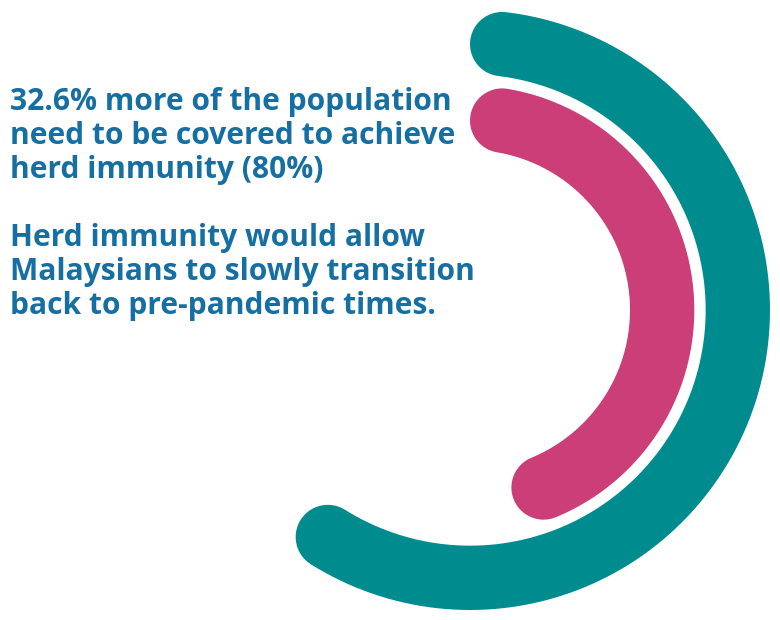 {
    "$sIDema": "https://vega.github.io/sIDema/vega/v5.json",
    "width": 300,
    "height": 300,
    "padding": 5,
  
  "signals": [
      {
        "name": "startAngle", "value": 0
      },
      {
        "name": "endAngle", "value": 4
      },
      {
        "name": "padAngle", "value": 0
      },
      {
        "name": "bandPadding", "value": 0.15
      },
      {
        "name": "innerRadius", "value": 80
      },
      {
        "name": "cornerRadius", "value": 80
      }
    ],
  
    "data": [{
      "name": "table",
      "values": [{
              "% Fully Vaccinated": 47.4,
              "% Partially Vaccinated": 0,
              "ID": 1
          },
          {
            "% Fully Vaccinated": 0,
            "% Partially Vaccinated": 62.1,
            "ID": 2
        }],
      "transform": [{
          "type": "fold",
          "fields": ["% Fully Vaccinated","% Partially Vaccinated"]
      }, {
          "type": "formula",
          "as": "c",
          "initonly": true,
          "expr": "if(datum.key==='% Fully Vaccinated','#CC3E78',if(datum.key==='% Partially Vaccinated','#008B8E','red'))"
      }, {
            "type": "stack",
            "groupby": ["ID"],
            "field": "value",
            "as": ["r0","r1"]
          }
        ]
    }],
  
     "scales": [
      {
        "name": "IDbands",
        "type": "band",
        "paddingInner": { "signal": "bandPadding" },
        "range": [{ "signal": "innerRadius" }, { "signal": "width/2" }],
        "domain": {"data": "table", "field": "ID"}
      },
      {
        "name": "angle",
        "type": "linear",
        "range": [{ "signal": "startAngle"}, { "signal": "endAngle"}],
        "nice": true, "zero": true,
        "domain": {"data": "table", "field": "r1"}
      }
    ],
  
    "marks": [
      {
        "type": "arc",
        "from": {"data": "table"},
        "encode": {
          "enter": {
            "x": {"signal": "width/2"},
            "y": {"signal": "height / 2"}
          },
          "update": {
            "fill": {"field": "c"},
            "startAngle": { "scale": "angle", "field": "r0"},
            "endAngle": { "scale": "angle", "field": "r1"},
            "padAngle": {"signal": "padAngle"},
            "innerRadius": { "scale": "IDbands", "field": "ID" },
            "outerRadius": { "scale": "IDbands", "field": "ID", "offset": { "scale": "IDbands", "band": 1 } },
            "cornerRadius": {"signal": "cornerRadius"},
            "tooltip": { "signal": "datum.key+':  '+datum.value+'%'" }
          }
        }
      },
      {
        "type": "text",
        "encode": {
          "enter": {
            "fill": {"value": "#156fa3"},
            "text": {
              "value": ["32.6% more of the population", 
              "need to be covered to achieve",
              "herd immunity (80%)", "",
              "Herd immunity would allow", 
              "Malaysians to slowly transition",
              "back to pre-pandemic times."
            ]
            },
            "fontSize": {"value": 15},
            "x": {"value": -80},
            "y": {"value": 50},
            "fontWeight": {"value": "bold"}
          }
        }
      }
    ],
    "config": {
      "view": {
        "strokeOpacity": 1,
        "stroke": "black" 
      }
    }
  }
  
  